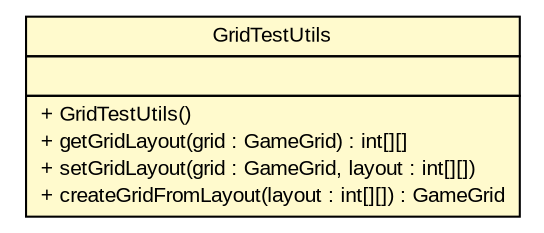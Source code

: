 #!/usr/local/bin/dot
#
# Class diagram 
# Generated by UMLGraph version R5_6 (http://www.umlgraph.org/)
#

digraph G {
	edge [fontname="arial",fontsize=10,labelfontname="arial",labelfontsize=10];
	node [fontname="arial",fontsize=10,shape=plaintext];
	nodesep=0.25;
	ranksep=0.5;
	// com.github.tilastokeskus.matertis.core.GridTestUtils
	c323 [label=<<table title="com.github.tilastokeskus.matertis.core.GridTestUtils" border="0" cellborder="1" cellspacing="0" cellpadding="2" port="p" bgcolor="lemonChiffon" href="./GridTestUtils.html">
		<tr><td><table border="0" cellspacing="0" cellpadding="1">
<tr><td align="center" balign="center"> GridTestUtils </td></tr>
		</table></td></tr>
		<tr><td><table border="0" cellspacing="0" cellpadding="1">
<tr><td align="left" balign="left">  </td></tr>
		</table></td></tr>
		<tr><td><table border="0" cellspacing="0" cellpadding="1">
<tr><td align="left" balign="left"> + GridTestUtils() </td></tr>
<tr><td align="left" balign="left"> + getGridLayout(grid : GameGrid) : int[][] </td></tr>
<tr><td align="left" balign="left"> + setGridLayout(grid : GameGrid, layout : int[][]) </td></tr>
<tr><td align="left" balign="left"> + createGridFromLayout(layout : int[][]) : GameGrid </td></tr>
		</table></td></tr>
		</table>>, URL="./GridTestUtils.html", fontname="arial", fontcolor="black", fontsize=10.0];
}

